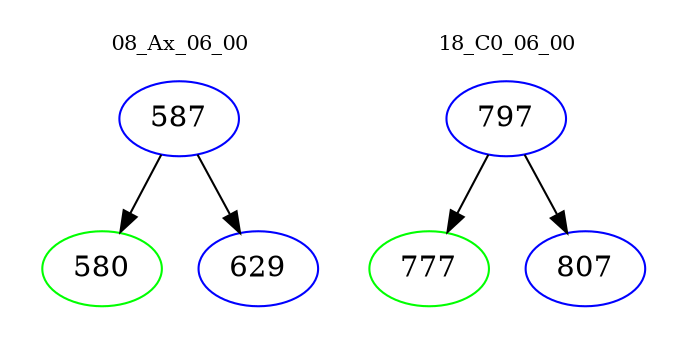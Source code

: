 digraph{
subgraph cluster_0 {
color = white
label = "08_Ax_06_00";
fontsize=10;
T0_587 [label="587", color="blue"]
T0_587 -> T0_580 [color="black"]
T0_580 [label="580", color="green"]
T0_587 -> T0_629 [color="black"]
T0_629 [label="629", color="blue"]
}
subgraph cluster_1 {
color = white
label = "18_C0_06_00";
fontsize=10;
T1_797 [label="797", color="blue"]
T1_797 -> T1_777 [color="black"]
T1_777 [label="777", color="green"]
T1_797 -> T1_807 [color="black"]
T1_807 [label="807", color="blue"]
}
}
